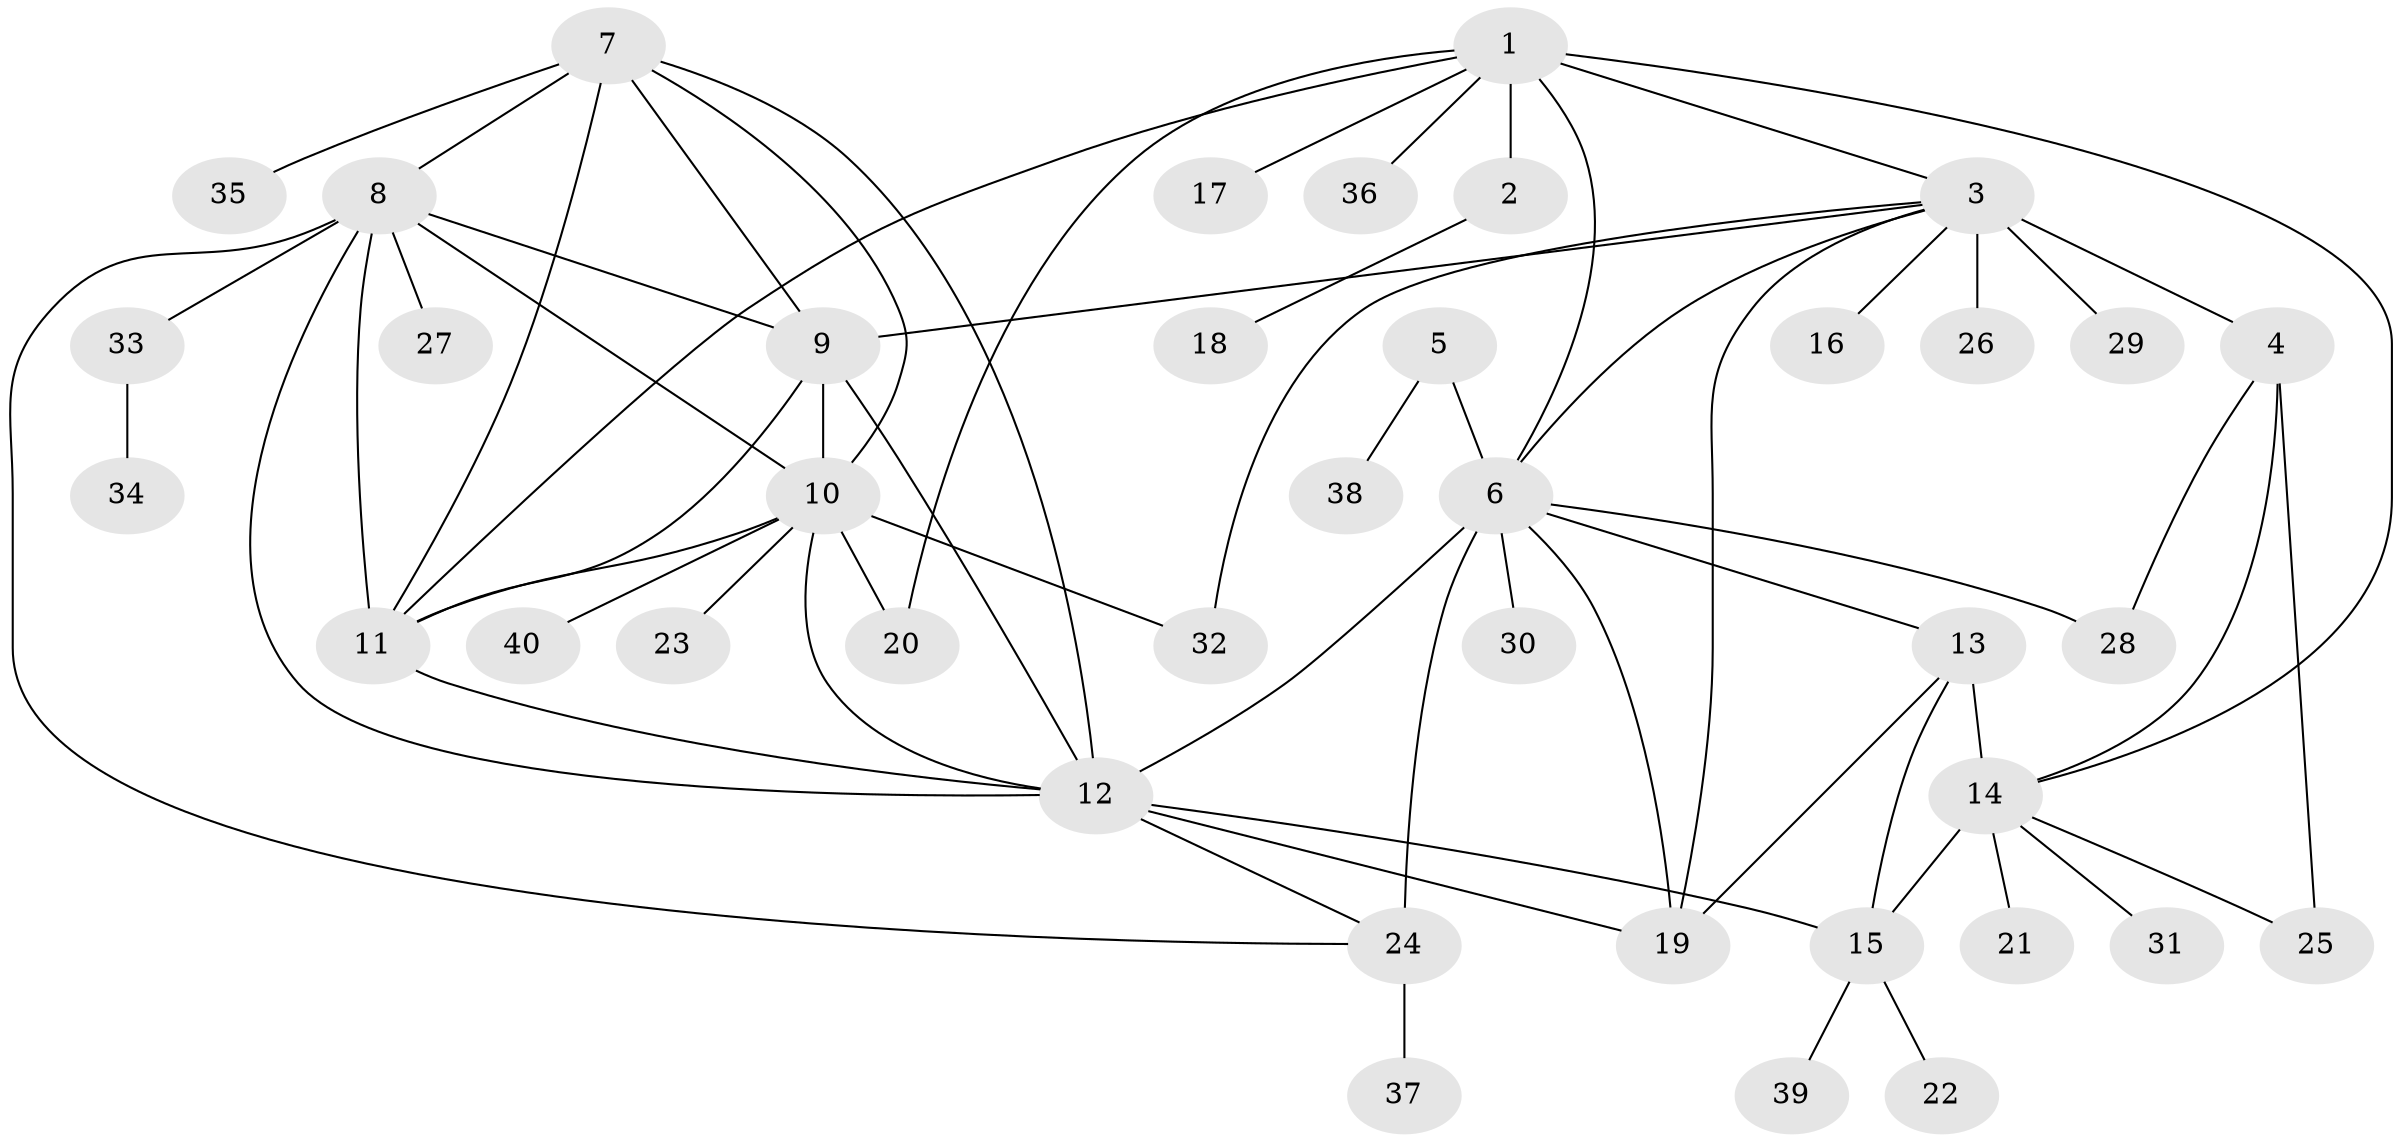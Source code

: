 // original degree distribution, {8: 0.03816793893129771, 12: 0.007633587786259542, 9: 0.04580152671755725, 5: 0.03816793893129771, 10: 0.061068702290076333, 7: 0.030534351145038167, 13: 0.007633587786259542, 6: 0.007633587786259542, 1: 0.549618320610687, 2: 0.16793893129770993, 3: 0.04580152671755725}
// Generated by graph-tools (version 1.1) at 2025/52/03/04/25 22:52:34]
// undirected, 40 vertices, 65 edges
graph export_dot {
  node [color=gray90,style=filled];
  1;
  2;
  3;
  4;
  5;
  6;
  7;
  8;
  9;
  10;
  11;
  12;
  13;
  14;
  15;
  16;
  17;
  18;
  19;
  20;
  21;
  22;
  23;
  24;
  25;
  26;
  27;
  28;
  29;
  30;
  31;
  32;
  33;
  34;
  35;
  36;
  37;
  38;
  39;
  40;
  1 -- 2 [weight=5.0];
  1 -- 3 [weight=1.0];
  1 -- 6 [weight=1.0];
  1 -- 11 [weight=1.0];
  1 -- 14 [weight=2.0];
  1 -- 17 [weight=1.0];
  1 -- 20 [weight=1.0];
  1 -- 36 [weight=5.0];
  2 -- 18 [weight=2.0];
  3 -- 4 [weight=5.0];
  3 -- 6 [weight=1.0];
  3 -- 9 [weight=1.0];
  3 -- 16 [weight=2.0];
  3 -- 19 [weight=1.0];
  3 -- 26 [weight=2.0];
  3 -- 29 [weight=2.0];
  3 -- 32 [weight=1.0];
  4 -- 14 [weight=1.0];
  4 -- 25 [weight=1.0];
  4 -- 28 [weight=1.0];
  5 -- 6 [weight=5.0];
  5 -- 38 [weight=1.0];
  6 -- 12 [weight=1.0];
  6 -- 13 [weight=1.0];
  6 -- 19 [weight=1.0];
  6 -- 24 [weight=4.0];
  6 -- 28 [weight=1.0];
  6 -- 30 [weight=1.0];
  7 -- 8 [weight=1.0];
  7 -- 9 [weight=1.0];
  7 -- 10 [weight=1.0];
  7 -- 11 [weight=1.0];
  7 -- 12 [weight=1.0];
  7 -- 35 [weight=1.0];
  8 -- 9 [weight=1.0];
  8 -- 10 [weight=1.0];
  8 -- 11 [weight=1.0];
  8 -- 12 [weight=1.0];
  8 -- 24 [weight=1.0];
  8 -- 27 [weight=1.0];
  8 -- 33 [weight=2.0];
  9 -- 10 [weight=1.0];
  9 -- 11 [weight=1.0];
  9 -- 12 [weight=1.0];
  10 -- 11 [weight=1.0];
  10 -- 12 [weight=1.0];
  10 -- 20 [weight=1.0];
  10 -- 23 [weight=1.0];
  10 -- 32 [weight=1.0];
  10 -- 40 [weight=1.0];
  11 -- 12 [weight=1.0];
  12 -- 15 [weight=1.0];
  12 -- 19 [weight=1.0];
  12 -- 24 [weight=1.0];
  13 -- 14 [weight=4.0];
  13 -- 15 [weight=1.0];
  13 -- 19 [weight=1.0];
  14 -- 15 [weight=4.0];
  14 -- 21 [weight=1.0];
  14 -- 25 [weight=1.0];
  14 -- 31 [weight=1.0];
  15 -- 22 [weight=1.0];
  15 -- 39 [weight=1.0];
  24 -- 37 [weight=1.0];
  33 -- 34 [weight=1.0];
}
